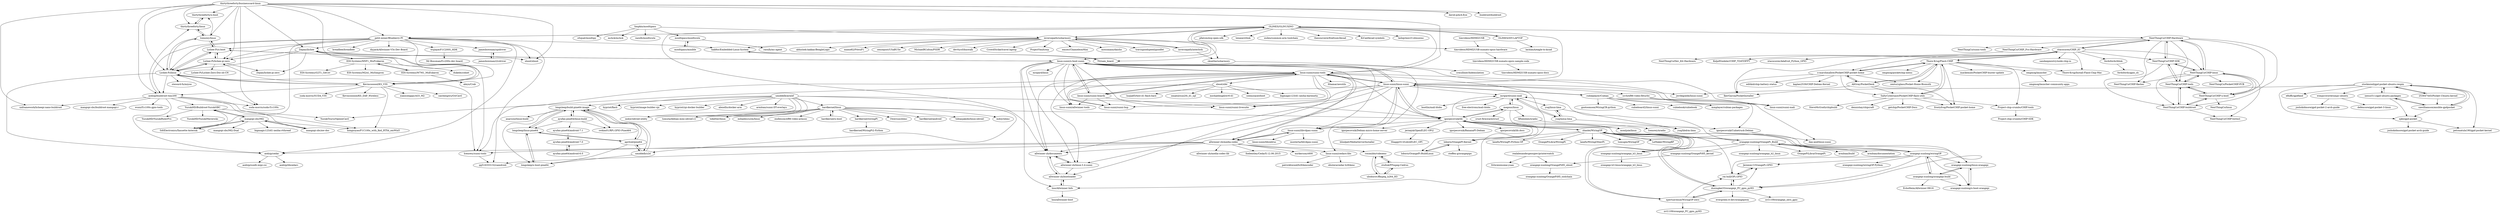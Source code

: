 digraph G {
"thirtythreeforty/businesscard-linux" -> "thirtythreeforty/u-boot"
"thirtythreeforty/businesscard-linux" -> "thirtythreeforty/linux"
"thirtythreeforty/businesscard-linux" -> "Icenowy/linux"
"thirtythreeforty/businesscard-linux" -> "david-pzh/A-Eye" ["e"=1]
"thirtythreeforty/businesscard-linux" -> "petit-miner/Blueberry-PI"
"thirtythreeforty/businesscard-linux" -> "unframework/licheepi-nano-buildroot"
"thirtythreeforty/businesscard-linux" -> "Zepan/ilichee"
"thirtythreeforty/businesscard-linux" -> "Lichee-Pi/lichee-pi-zero"
"thirtythreeforty/businesscard-linux" -> "aodzip/buildroot-tiny200"
"thirtythreeforty/businesscard-linux" -> "Lichee-Pi/linux"
"thirtythreeforty/businesscard-linux" -> "linux-sunxi/sunxi-tools"
"thirtythreeforty/businesscard-linux" -> "buildroot/buildroot" ["e"=1]
"thirtythreeforty/businesscard-linux" -> "suda-morris/suda-f1c100s"
"thirtythreeforty/businesscard-linux" -> "Kevincoooool/KS_V3S"
"thirtythreeforty/businesscard-linux" -> "xboot/xboot" ["e"=1]
"inversepath/usbarmory" -> "inversepath/interlock"
"inversepath/usbarmory" -> "ckuethe/usbarmory"
"inversepath/usbarmory" -> "abhishek-kakkar/BeagleLogic" ["e"=1]
"inversepath/usbarmory" -> "OLIMEX/OLINUXINO"
"inversepath/usbarmory" -> "timvideos/HDMI2USB-numato-opsis-hardware"
"inversepath/usbarmory" -> "mame82/P4wnP1" ["e"=1]
"inversepath/usbarmory" -> "hak8or/Embedded-Linux-System"
"inversepath/usbarmory" -> "sensepost/USaBUSe" ["e"=1]
"inversepath/usbarmory" -> "MichaelRColton/PSDR" ["e"=1]
"inversepath/usbarmory" -> "devttys0/binwalk" ["e"=1]
"inversepath/usbarmory" -> "CrowdStrike/travel-laptop" ["e"=1]
"inversepath/usbarmory" -> "ProjectVault/orp"
"inversepath/usbarmory" -> "emsec/ChameleonMini" ["e"=1]
"inversepath/usbarmory" -> "mossmann/daisho" ["e"=1]
"inversepath/usbarmory" -> "travisgoodspeed/goodfet" ["e"=1]
"orangepi-xunlong/OrangePi_Build" -> "orangepi-xunlong/wiringOP"
"orangepi-xunlong/OrangePi_Build" -> "orangepi-xunlong/orangepi_h3_linux"
"orangepi-xunlong/OrangePi_Build" -> "orangepi-xunlong/orangepi_h2_linux"
"orangepi-xunlong/OrangePi_Build" -> "OrangePiLibra/OrangePi"
"orangepi-xunlong/OrangePi_Build" -> "mripard/sunxi-mali"
"orangepi-xunlong/OrangePi_Build" -> "zhaolei/WiringOP"
"orangepi-xunlong/OrangePi_Build" -> "armbian/build" ["e"=1]
"orangepi-xunlong/OrangePi_Build" -> "orangepi-xunlong/linux-orangepi"
"orangepi-xunlong/OrangePi_Build" -> "orangepi-xunlong/OrangePiH5_kernel"
"orangepi-xunlong/OrangePi_Build" -> "armbian/documentation" ["e"=1]
"wimpysworld/umpc-ubuntu" -> "defencore/gpd-pocket-3-linux"
"wimpysworld/umpc-ubuntu" -> "joshskidmore/gpd-pocket-2-arch-guide"
"ayufan-pine64/linux-build" -> "longsleep/build-pine64-image"
"ayufan-pine64/linux-build" -> "longsleep/linux-pine64"
"ayufan-pine64/linux-build" -> "ayufan-pine64/android-7.1"
"ayufan-pine64/linux-build" -> "swkim01/RPi.GPIO-PineA64"
"igorpecovnik/lib" -> "megous/linux"
"igorpecovnik/lib" -> "loboris/OrangePi-BuildLinux"
"igorpecovnik/lib" -> "loboris/OrangePI-Kernel"
"igorpecovnik/lib" -> "zhaolei/WiringOP"
"igorpecovnik/lib" -> "igorpecovnik/BananaPI-Debian"
"igorpecovnik/lib" -> "igorpecovnik/Debian-micro-home-server"
"igorpecovnik/lib" -> "jernejsk/OpenELEC-OPi2"
"igorpecovnik/lib" -> "igorpecovnik/Cubietruck-Debian"
"igorpecovnik/lib" -> "duxingkei33/orangepi_PC_gpio_pyH3"
"igorpecovnik/lib" -> "igorpecovnik/lib.docs"
"igorpecovnik/lib" -> "linux-sunxi/libvdpau-sunxi"
"igorpecovnik/lib" -> "linux-sunxi/linux-sunxi"
"igorpecovnik/lib" -> "mripard/sunxi-mali"
"igorpecovnik/lib" -> "linux-sunxi/sunxi-tools"
"igorpecovnik/lib" -> "montjoie/linux"
"jernejsk/OpenELEC-OPi2" -> "Shaggy013/LibreELEC_OPI"
"xtacocorex/CHIP_IO" -> "xtacocorex/Adafruit_Python_GPIO"
"xtacocorex/CHIP_IO" -> "IkerGarcia/PocketInstaller"
"xtacocorex/CHIP_IO" -> "fordsfords/blink"
"xtacocorex/CHIP_IO" -> "Thore-Krug/Flash-CHIP"
"xtacocorex/CHIP_IO" -> "o-marshmallow/PocketCHIP-pocket-home"
"xtacocorex/CHIP_IO" -> "NextThingCo/CHIP-SDK"
"xtacocorex/CHIP_IO" -> "NextThingCo/CHIP-linux"
"xtacocorex/CHIP_IO" -> "NextThingCo/CHIP-Hardware"
"xtacocorex/CHIP_IO" -> "Thore-Krug/Install-Flash-Chip-Mac"
"xtacocorex/CHIP_IO" -> "sandeepmistry/node-chip-io"
"xtacocorex/CHIP_IO" -> "KoljaWindeler/CHIP_TZATZIFFY"
"OLIMEX/OLINUXINO" -> "OLIMEX/DIY-LAPTOP"
"OLIMEX/OLINUXINO" -> "inversepath/usbarmory"
"OLIMEX/OLINUXINO" -> "linux-sunxi/linux-sunxi"
"OLIMEX/OLINUXINO" -> "petit-miner/Blueberry-PI"
"OLIMEX/OLINUXINO" -> "pfalcon/esp-open-sdk" ["e"=1]
"OLIMEX/OLINUXINO" -> "linux-sunxi/sunxi-tools"
"OLIMEX/OLINUXINO" -> "NextThingCo/CHIP-Hardware"
"OLIMEX/OLINUXINO" -> "texane/stlink" ["e"=1]
"OLIMEX/OLINUXINO" -> "linux-sunxi/u-boot-sunxi"
"OLIMEX/OLINUXINO" -> "esden/summon-arm-toolchain" ["e"=1]
"OLIMEX/OLINUXINO" -> "allwinner-zh/documents"
"OLIMEX/OLINUXINO" -> "thesourcerer8/altium2kicad" ["e"=1]
"OLIMEX/OLINUXINO" -> "KiCad/kicad-symbols" ["e"=1]
"OLIMEX/OLINUXINO" -> "Ttl/sam_board"
"OLIMEX/OLINUXINO" -> "koliqi/imx23-olinuxino"
"Icenowy/sunxi-tools" -> "qq516333132/camdroid"
"Lichee-Pi/linux" -> "Lichee-Pi/u-boot"
"Lichee-Pi/linux" -> "Lichee-Pi/lichee-pi-zero"
"Lichee-Pi/linux" -> "suda-morris/suda-f1c100s"
"Lichee-Pi/linux" -> "Icenowy/linux"
"Lichee-Pi/linux" -> "Icenowy/sunxi-tools"
"Lichee-Pi/linux" -> "steward-fu/miyoo" ["e"=1]
"Lichee-Pi/linux" -> "aodzip/cedar"
"Lichee-Pi/linux" -> "Kevincoooool/KS_V3S"
"Lichee-Pi/linux" -> "aodzip/buildroot-tiny200"
"Lichee-Pi/u-boot" -> "Lichee-Pi/linux"
"Lichee-Pi/u-boot" -> "Lichee-Pi/lichee-pi-zero"
"Lichee-Pi/u-boot" -> "Icenowy/sunxi-tools"
"Lichee-Pi/u-boot" -> "Icenowy/linux"
"YuzukiHD/Buildroot-YuzukiSBC" -> "YuzukiHD/YuzukiRulerPro"
"YuzukiHD/Buildroot-YuzukiSBC" -> "YuzukiTsuru/OpenixCard"
"YuzukiHD/Buildroot-YuzukiSBC" -> "YuzukiHD/YuzukiMavericks"
"YuzukiHD/Buildroot-YuzukiSBC" -> "mangopi-sbc/MQ"
"allwinner-zh/bootloader" -> "hno/Allwinner-Info"
"allwinner-zh/bootloader" -> "allwinner-zh/documents"
"mangopi-sbc/MQ" -> "SdtElectronics/Xassette-Asterisk"
"mangopi-sbc/MQ" -> "mangopi-sbc/aw-doc"
"mangopi-sbc/MQ" -> "bigmagic123/d1-nezha-rtthread"
"mangopi-sbc/MQ" -> "YuzukiHD/Buildroot-YuzukiSBC"
"mangopi-sbc/MQ" -> "mangopi-sbc/MQ-Dual"
"mangopi-sbc/MQ" -> "hongxuyao/F1C100s_with_Keil_RTX4_emWin5" ["e"=1]
"xboot/xfel" -> "luojia65/test-d1-flash-bare"
"xboot/xfel" -> "smaeul/sun20i_d1_spl"
"xboot/xfel" -> "michaelengel/xv6-d1"
"xboot/xfel" -> "szemzoa/awboot"
"xboot/xfel" -> "bigmagic123/d1-nezha-baremeta"
"xboot/xfel" -> "YuzukiTsuru/OpenixCard"
"megous/linux" -> "mripard/sunxi-mali"
"megous/linux" -> "montjoie/linux"
"megous/linux" -> "crust-firmware/crust" ["e"=1]
"megous/linux" -> "fifteenhex/xradio"
"megous/linux" -> "igorpecovnik/lib"
"OLIMEX/DIY-LAPTOP" -> "OLIMEX/OLINUXINO"
"OLIMEX/DIY-LAPTOP" -> "lachlanA/eagle-to-kicad" ["e"=1]
"Ttl/sam_board" -> "hak8or/Embedded-Linux-System"
"EDI-Systems/M5P1_MuProkaron" -> "EDI-Systems/M7M1_MuEukaron"
"EDI-Systems/M5P1_MuProkaron" -> "dukelec/cdnet" ["e"=1]
"EDI-Systems/M5P1_MuProkaron" -> "EDI-Systems/G2T1_GeCov"
"EDI-Systems/M5P1_MuProkaron" -> "EDI-Systems/M2A1_MuSimpron"
"Kevincoooool/KS_V3S" -> "xianxuhappy/A33_M2"
"Kevincoooool/KS_V3S" -> "caichengwu/GwCard"
"Kevincoooool/KS_V3S" -> "Lichee-Pi/linux"
"Kevincoooool/KS_V3S" -> "Lichee-Pi/u-boot"
"Kevincoooool/KS_V3S" -> "aodzip/buildroot-tiny200"
"Kevincoooool/KS_V3S" -> "suda-morris/SUDA_V3S"
"Kevincoooool/KS_V3S" -> "Lichee-Pi/lichee-pi-zero"
"Kevincoooool/KS_V3S" -> "Kevincoooool/KS_DAP_Wireless" ["e"=1]
"Kevincoooool/KS_V3S" -> "hongxuyao/F1C100s_with_Keil_RTX4_emWin5" ["e"=1]
"inversepath/interlock" -> "inversepath/usbarmory"
"inversepath/interlock" -> "ckuethe/usbarmory"
"limpkin/mooltipass" -> "raoulh/moolticute"
"limpkin/mooltipass" -> "mooltipass/moolticute"
"limpkin/mooltipass" -> "oSquat/mooltipy"
"limpkin/mooltipass" -> "mchck/mchck" ["e"=1]
"limpkin/mooltipass" -> "inversepath/usbarmory"
"stockmind/gpd-pocket-ubuntu-respin" -> "nexus511/gpd-ubuntu-packages"
"stockmind/gpd-pocket-ubuntu-respin" -> "cawilliamson/ansible-gpdpocket"
"stockmind/gpd-pocket-ubuntu-respin" -> "253647445/Pocket-Ubuntu-kernel"
"stockmind/gpd-pocket-ubuntu-respin" -> "wimpysworld/umpc-ubuntu"
"stockmind/gpd-pocket-ubuntu-respin" -> "jwrdegoede/linux-sunxi"
"stockmind/gpd-pocket-ubuntu-respin" -> "njkli/gpd-pocket"
"stockmind/gpd-pocket-ubuntu-respin" -> "efluffy/gpdfand"
"stockmind/gpd-pocket-ubuntu-respin" -> "petrmatula190/gpd-pocket-kernel"
"aodzip/cedar" -> "aodzip/libcedarc"
"aodzip/cedar" -> "aodzip/sun6i-mipi-csi"
"hardkernel/wiringPi" -> "hardkernel/WiringPi2-Python"
"SaltyCybernaut/PocketCHIP-flash-utils" -> "frostyfrog/PocketCHIP-pocket-home"
"SaltyCybernaut/PocketCHIP-flash-utils" -> "Project-chip-crumbs/CHIP-tools"
"SaltyCybernaut/PocketCHIP-flash-utils" -> "getchip/PocketCHIP-Docs"
"SaltyCybernaut/PocketCHIP-flash-utils" -> "Thore-Krug/Flash-CHIP"
"SaltyCybernaut/PocketCHIP-flash-utils" -> "SteveMcGrath/chipbuild"
"SaltyCybernaut/PocketCHIP-flash-utils" -> "dennishay/chipcraft"
"allwinner-zh/media-codec" -> "fsebentley/CedarX-12.06.2015"
"allwinner-zh/media-codec" -> "linux-sunxi/cedarx-libs"
"allwinner-zh/media-codec" -> "aodzip/cedar"
"allwinner-zh/media-codec" -> "linux-sunxi/libvdpau-sunxi"
"allwinner-zh/media-codec" -> "Icenowy/sunxi-tools"
"allwinner-zh/media-codec" -> "mirkerson/c600"
"allwinner-zh/media-codec" -> "rosimildo/videoenc"
"allwinner-zh/media-codec" -> "qq516333132/camdroid"
"allwinner-zh/media-codec" -> "allwinner-zh/documents"
"allwinner-zh/media-codec" -> "allwinner-zh/media-codec-lib"
"rosimildo/videoenc" -> "stulluk/FFmpeg-Cedrus"
"rosimildo/videoenc" -> "uboborov/ffmpeg_h264_H3"
"mangopi-sbc/aw-doc" -> "mangopi-sbc/MQ"
"linux-sunxi/linux-sunxi" -> "linux-sunxi/u-boot-sunxi"
"linux-sunxi/linux-sunxi" -> "linux-sunxi/sunxi-tools"
"linux-sunxi/linux-sunxi" -> "linux-sunxi/sunxi-boards"
"linux-sunxi/linux-sunxi" -> "linux-sunxi/libvdpau-sunxi"
"linux-sunxi/linux-sunxi" -> "linux-sunxi/sunxi-bsp"
"linux-sunxi/linux-sunxi" -> "cubieplayer/Cubian"
"linux-sunxi/linux-sunxi" -> "linux-sunxi/sunxi-mali"
"linux-sunxi/linux-sunxi" -> "allwinner-zh/documents"
"linux-sunxi/linux-sunxi" -> "mripard/sunxi-mali"
"linux-sunxi/linux-sunxi" -> "ssvb/xf86-video-fbturbo"
"linux-sunxi/linux-sunxi" -> "allwinner-zh/linux-3.4-sunxi"
"linux-sunxi/linux-sunxi" -> "jwrdegoede/linux-sunxi"
"linux-sunxi/linux-sunxi" -> "allwinner-zh/media-codec"
"linux-sunxi/linux-sunxi" -> "igorpecovnik/lib"
"linux-sunxi/linux-sunxi" -> "linux-sunxi/sunxi-livesuite"
"linux-sunxi/sunxi-tools" -> "linux-sunxi/u-boot-sunxi"
"linux-sunxi/sunxi-tools" -> "linux-sunxi/linux-sunxi"
"linux-sunxi/sunxi-tools" -> "linux-sunxi/sunxi-boards"
"linux-sunxi/sunxi-tools" -> "allwinner-zh/bootloader"
"linux-sunxi/sunxi-tools" -> "allwinner-zh/media-codec"
"linux-sunxi/sunxi-tools" -> "hno/Allwinner-Info"
"linux-sunxi/sunxi-tools" -> "xboot/xfel"
"linux-sunxi/sunxi-tools" -> "allwinner-zh/documents"
"linux-sunxi/sunxi-tools" -> "Ithamar/awutils"
"linux-sunxi/sunxi-tools" -> "linux-sunxi/sunxi-livesuite"
"linux-sunxi/sunxi-tools" -> "linux-sunxi/allwinner-tools"
"linux-sunxi/sunxi-tools" -> "linux-sunxi/sunxi-bsp"
"linux-sunxi/sunxi-tools" -> "Icenowy/sunxi-tools"
"linux-sunxi/sunxi-tools" -> "linux-sunxi/sunxi-mali"
"linux-sunxi/sunxi-tools" -> "allwinner-zh/linux-3.4-sunxi"
"orangepi-xunlong/linux-orangepi" -> "orangepi-xunlong/u-boot-orangepi"
"orangepi-xunlong/linux-orangepi" -> "orangepi-xunlong/orangepi-build"
"orangepi-xunlong/orangepi-build" -> "orangepi-xunlong/linux-orangepi"
"orangepi-xunlong/orangepi-build" -> "orangepi-xunlong/u-boot-orangepi"
"orangepi-xunlong/orangepi-build" -> "EchoHeim/Allwinner-H616"
"orangepi-xunlong/orangepi-build" -> "orangepi-xunlong/wiringOP"
"orangepi-xunlong/u-boot-orangepi" -> "orangepi-xunlong/linux-orangepi"
"stulluk/FFmpeg-Cedrus" -> "uboborov/ffmpeg_h264_H3"
"stulluk/FFmpeg-Cedrus" -> "rosimildo/videoenc"
"uboborov/ffmpeg_h264_H3" -> "stulluk/FFmpeg-Cedrus"
"uboborov/ffmpeg_h264_H3" -> "rosimildo/videoenc"
"AllGray/PocketDesk" -> "o-marshmallow/PocketCHIP-pocket-home"
"AllGray/PocketDesk" -> "SaltyCybernaut/PocketCHIP-flash-utils"
"AllGray/PocketDesk" -> "Thore-Krug/Flash-CHIP"
"AllGray/PocketDesk" -> "IkerGarcia/PocketInstaller"
"AllGray/PocketDesk" -> "frostyfrog/PocketCHIP-pocket-home"
"petit-miner/Blueberry-PI" -> "Kevincoooool/KS_V3S"
"petit-miner/Blueberry-PI" -> "wujique/F1C200S_HDK"
"petit-miner/Blueberry-PI" -> "Lichee-Pi/linux"
"petit-miner/Blueberry-PI" -> "Lichee-Pi/lichee-pi-zero"
"petit-miner/Blueberry-PI" -> "breadbee/breadbee"
"petit-miner/Blueberry-PI" -> "aodzip/buildroot-tiny200"
"petit-miner/Blueberry-PI" -> "aodzip/cedar"
"petit-miner/Blueberry-PI" -> "Zepan/ilichee"
"petit-miner/Blueberry-PI" -> "jamesbowman/spidriver"
"petit-miner/Blueberry-PI" -> "Lichee-Pi/u-boot"
"petit-miner/Blueberry-PI" -> "SdtElectronics/Xassette-Asterisk"
"petit-miner/Blueberry-PI" -> "qq516333132/camdroid"
"petit-miner/Blueberry-PI" -> "hak8or/Embedded-Linux-System"
"petit-miner/Blueberry-PI" -> "diyjack/Allwinner-V3s-Dev-Board"
"petit-miner/Blueberry-PI" -> "xboot/xboot" ["e"=1]
"wujique/F1C200S_HDK" -> "Mr-Bossman/f1c200s-dev-board"
"allwinner-zh/linux-3.4-sunxi" -> "allwinner-zh/documents"
"allwinner-zh/linux-3.4-sunxi" -> "allwinner-zh/bootloader"
"hardkernel/u-boot" -> "hardkernel/linux"
"orangepi-xunlong/wiringOP" -> "orangepi-xunlong/wiringOP-Python"
"orangepi-xunlong/wiringOP" -> "rm-hull/OPi.GPIO"
"orangepi-xunlong/wiringOP" -> "zhaolei/WiringOP"
"orangepi-xunlong/wiringOP" -> "orangepi-xunlong/OrangePi_Build"
"orangepi-xunlong/wiringOP" -> "Jeremie-C/OrangePi.GPIO"
"orangepi-xunlong/wiringOP" -> "orangepi-xunlong/u-boot-orangepi"
"orangepi-xunlong/wiringOP" -> "orangepi-xunlong/linux-orangepi"
"orangepi-xunlong/wiringOP" -> "orangepi-xunlong/orangepi-build"
"orangepi-xunlong/wiringOP" -> "duxingkei33/orangepi_PC_gpio_pyH3"
"timvideos/HDMI2USB-numato-opsis-sample-code" -> "timvideos/HDMI2USB-numato-opsis-docs"
"rm-hull/OPi.GPIO" -> "Jeremie-C/OrangePi.GPIO"
"rm-hull/OPi.GPIO" -> "duxingkei33/orangepi_PC_gpio_pyH3"
"xpertsavenue/WiringOP-Zero" -> "zhaolei/WiringOP"
"xpertsavenue/WiringOP-Zero" -> "duxingkei33/orangepi_PC_gpio_pyH3"
"xpertsavenue/WiringOP-Zero" -> "rm-hull/OPi.GPIO"
"xpertsavenue/WiringOP-Zero" -> "nvl1109/orangepi_PC_gpio_pyH3"
"Lichee-Pi/lichee-pi-zero" -> "Lichee-Pi/linux"
"Lichee-Pi/lichee-pi-zero" -> "Lichee-Pi/u-boot"
"Lichee-Pi/lichee-pi-zero" -> "Zepan/lichee-pi-zero"
"Lichee-Pi/lichee-pi-zero" -> "Lichee-Pi/Lichee-Zero-Doc-zh-CN"
"Zepan/ilichee" -> "Zepan/lichee-pi-zero"
"Zepan/ilichee" -> "Lichee-Pi/lichee-pi-zero"
"Zepan/ilichee" -> "Lichee-Pi/linux"
"Zepan/ilichee" -> "xboot/xboot" ["e"=1]
"Zepan/ilichee" -> "linux-sunxi/u-boot-sunxi"
"Zepan/ilichee" -> "EDI-Systems/M5P1_MuProkaron"
"NextThingCo/CHIP-Hardware" -> "NextThingCo/CHIP-linux"
"NextThingCo/CHIP-Hardware" -> "NextThingCo/CHIP-SDK"
"NextThingCo/CHIP-Hardware" -> "NextThingCo/CHIP-tools"
"NextThingCo/CHIP-Hardware" -> "NextThingCo/CHIP-buildroot"
"NextThingCo/CHIP-Hardware" -> "NextThingCo/CHIP-u-boot"
"NextThingCo/CHIP-Hardware" -> "xtacocorex/CHIP_IO"
"NextThingCo/CHIP-Hardware" -> "NextThingCo/CHIP_Pro-Hardware"
"NextThingCo/CHIP-Hardware" -> "NextThingCo/sunxi-tools"
"NextThingCo/CHIP-Hardware" -> "NextThingCo/CHIP-flasher"
"EDI-Systems/M7M1_MuEukaron" -> "EDI-Systems/M5P1_MuProkaron"
"EDI-Systems/M7M1_MuEukaron" -> "aleyn/Crab"
"timvideos/HDMI2USB-numato-opsis-hardware" -> "timvideos/HDMI2USB-numato-opsis-sample-code"
"Icenowy/linux" -> "thirtythreeforty/linux"
"Icenowy/linux" -> "thirtythreeforty/u-boot"
"Icenowy/linux" -> "Lichee-Pi/linux"
"Icenowy/linux" -> "Lichee-Pi/u-boot"
"thirtythreeforty/linux" -> "thirtythreeforty/u-boot"
"thirtythreeforty/linux" -> "Icenowy/linux"
"longsleep/linux-pine64" -> "longsleep/build-pine64-image"
"longsleep/linux-pine64" -> "longsleep/u-boot-pine64"
"longsleep/linux-pine64" -> "apritzel/pine64"
"Project-chip-crumbs/CHIP-tools" -> "Project-chip-crumbs/CHIP-SDK"
"Thore-Krug/Flash-CHIP" -> "SaltyCybernaut/PocketCHIP-flash-utils"
"Thore-Krug/Flash-CHIP" -> "Project-chip-crumbs/CHIP-tools"
"Thore-Krug/Flash-CHIP" -> "Thore-Krug/Install-Flash-Chip-Mac"
"Thore-Krug/Flash-CHIP" -> "AllGray/PocketDesk"
"Thore-Krug/Flash-CHIP" -> "centuryglass/Pocket-Home-Bismuth"
"Thore-Krug/Flash-CHIP" -> "o-marshmallow/PocketCHIP-pocket-home"
"Thore-Krug/Flash-CHIP" -> "xtacocorex/CHIP_IO"
"Thore-Krug/Flash-CHIP" -> "frostyfrog/PocketCHIP-pocket-home"
"Thore-Krug/Flash-CHIP" -> "mackemint/PocketCHIP-buster-update"
"Thore-Krug/Flash-CHIP" -> "omgmog/launcher"
"Thore-Krug/Flash-CHIP" -> "omgmog/pocketchip-menu"
"linux-sunxi/u-boot-sunxi" -> "linux-sunxi/sunxi-tools"
"linux-sunxi/u-boot-sunxi" -> "linux-sunxi/linux-sunxi"
"linux-sunxi/u-boot-sunxi" -> "linux-sunxi/sunxi-boards"
"linux-sunxi/u-boot-sunxi" -> "linux-sunxi/allwinner-tools"
"linux-sunxi/u-boot-sunxi" -> "linux-sunxi/sunxi-livesuite"
"linux-sunxi/u-boot-sunxi" -> "allwinner-zh/documents"
"linux-sunxi/u-boot-sunxi" -> "linux-sunxi/libvdpau-sunxi"
"linux-sunxi/u-boot-sunxi" -> "linux-sunxi/cedarx-libs"
"linux-sunxi/u-boot-sunxi" -> "mripard/linux"
"linux-sunxi/u-boot-sunxi" -> "hno/Allwinner-Info"
"linux-sunxi/u-boot-sunxi" -> "linux-sunxi/sunxi-bsp"
"linux-sunxi/u-boot-sunxi" -> "Zepan/ilichee"
"linux-sunxi/u-boot-sunxi" -> "linux-sunxi/sunxi-mali"
"linux-sunxi/u-boot-sunxi" -> "allwinner-zh/linux-3.4-sunxi"
"linux-sunxi/u-boot-sunxi" -> "allwinner-zh/media-codec"
"orangepi-xunlong/orangepi_h3_linux" -> "orangepi-h3-linus/orangepi_h3_linus"
"umiddelb/armhf" -> "mdrjr/odroid-utility"
"umiddelb/armhf" -> "tomuta/debian-mini-odroid-c1"
"umiddelb/armhf" -> "umiddelb/z2d"
"umiddelb/armhf" -> "hypriot/flash" ["e"=1]
"umiddelb/armhf" -> "hardkernel/linux"
"umiddelb/armhf" -> "hypriot/image-builder-rpi" ["e"=1]
"umiddelb/armhf" -> "hypriot/rpi-docker-builder"
"umiddelb/armhf" -> "igorpecovnik/lib"
"umiddelb/armhf" -> "alexellis/docker-arm" ["e"=1]
"umiddelb/armhf" -> "longsleep/build-pine64-image"
"umiddelb/armhf" -> "armbian/sunxi-DT-overlays"
"umiddelb/armhf" -> "tobetter/linux"
"NextThingCo/CHIP_Pro-Hardware" -> "NextThingCo/Dev_Kit-Hardware"
"SdtElectronics/Xassette-Asterisk" -> "mangopi-sbc/MQ"
"SdtElectronics/Xassette-Asterisk" -> "YuzukiHD/Buildroot-YuzukiSBC"
"loboris/OrangePi-BuildLinux" -> "loboris/OrangePI-Kernel"
"duxingkei33/orangepi_PC_gpio_pyH3" -> "zhaolei/WiringOP"
"duxingkei33/orangepi_PC_gpio_pyH3" -> "rm-hull/OPi.GPIO"
"duxingkei33/orangepi_PC_gpio_pyH3" -> "xpertsavenue/WiringOP-Zero"
"duxingkei33/orangepi_PC_gpio_pyH3" -> "evergreen-it-dev/orangepwm"
"duxingkei33/orangepi_PC_gpio_pyH3" -> "Jeremie-C/OrangePi.GPIO"
"duxingkei33/orangepi_PC_gpio_pyH3" -> "nvl1109/orangepi_zero_gpio"
"zhaolei/WiringOP" -> "duxingkei33/orangepi_PC_gpio_pyH3"
"zhaolei/WiringOP" -> "xpertsavenue/WiringOP-Zero"
"zhaolei/WiringOP" -> "orangepi-xunlong/wiringOP"
"zhaolei/WiringOP" -> "lanefu/WiringPi-Python-OP"
"zhaolei/WiringOP" -> "igorpecovnik/lib"
"zhaolei/WiringOP" -> "OrangePiLibra/WiringPi"
"zhaolei/WiringOP" -> "lanefu/WiringOtherPi"
"zhaolei/WiringOP" -> "tumugin/WiringOP"
"zhaolei/WiringOP" -> "LeMaker/WiringBP"
"zhaolei/WiringOP" -> "orangepi-xunlong/OrangePi_Build"
"zhaolei/WiringOP" -> "loboris/OrangePI-Kernel"
"zhaolei/WiringOP" -> "orangepi-xunlong/orangepi_h3_linux"
"zhaolei/WiringOP" -> "rm-hull/OPi.GPIO"
"linux-sunxi/cedarx-libs" -> "patrickhwood/h264encoder"
"linux-sunxi/cedarx-libs" -> "ebutera/cedar-h264enc"
"hardkernel/linux" -> "hardkernel/u-boot"
"hardkernel/linux" -> "tobetter/linux"
"hardkernel/linux" -> "Owersun/xbmc"
"hardkernel/linux" -> "hardkernel/android"
"hardkernel/linux" -> "mdrjr/odroid-utility"
"hardkernel/linux" -> "tomuta/debian-mini-odroid-c1"
"hardkernel/linux" -> "tobiasjakobi/linux-odroid"
"hardkernel/linux" -> "hardkernel/wiringPi"
"hardkernel/linux" -> "mdrjr/xbmc"
"hardkernel/linux" -> "mihailescu2m/linux"
"hardkernel/linux" -> "endlessm/xf86-video-armsoc"
"hardkernel/linux" -> "igorpecovnik/lib"
"igorpecovnik/Cubietruck-Debian" -> "dan-and/linux-sunxi"
"linux-sunxi/libvdpau-sunxi" -> "linux-sunxi/libcedrus"
"linux-sunxi/libvdpau-sunxi" -> "allwinner-zh/media-codec"
"linux-sunxi/libvdpau-sunxi" -> "mosterta/libvdpau-sunxi"
"nexus511/gpd-ubuntu-packages" -> "stockmind/gpd-pocket-ubuntu-respin"
"nexus511/gpd-ubuntu-packages" -> "cawilliamson/ansible-gpdpocket"
"nexus511/gpd-ubuntu-packages" -> "njkli/gpd-pocket"
"mooltipass/moolticute" -> "mooltipass/minible"
"mooltipass/moolticute" -> "raoulh/mc-agent"
"yuq/linux-lima" -> "yuq/mesa-lima"
"yuq/linux-lima" -> "yuq/libdrm-lima"
"yuq/mesa-lima" -> "yuq/linux-lima"
"yuq/mesa-lima" -> "mripard/sunxi-mali"
"yuq/mesa-lima" -> "yuq/libdrm-lima"
"cubieplayer/Cubian" -> "igorpecovnik/Cubietruck-Debian"
"cubieplayer/Cubian" -> "linux-sunxi/linux-sunxi"
"cubieplayer/Cubian" -> "mmplayer/cubian-packages"
"cubieplayer/Cubian" -> "gootoomoon/WiringCB-python"
"cubieplayer/Cubian" -> "cubieboard2/linux-sunxi"
"cubieplayer/Cubian" -> "cubiebook/cubiebook"
"loboris/OrangePI-Kernel" -> "loboris/OrangePi-BuildLinux"
"loboris/OrangePI-Kernel" -> "steffen-g/orangepipc"
"umiddelb/z2d" -> "apritzel/pine64"
"umiddelb/z2d" -> "longsleep/build-pine64-image"
"umiddelb/z2d" -> "longsleep/u-boot-pine64"
"mripard/sunxi-mali" -> "free-electrons/mali-blobs"
"mripard/sunxi-mali" -> "bootlin/mali-blobs"
"mripard/sunxi-mali" -> "megous/linux"
"mripard/sunxi-mali" -> "yuq/mesa-lima"
"mripard/sunxi-mali" -> "yuq/linux-lima"
"fordsfords/blink" -> "fordsfords/gpio_sh"
"hno/Allwinner-Info" -> "allwinner-zh/bootloader"
"hno/Allwinner-Info" -> "hno/allwinner-boot"
"igorpecovnik/Debian-micro-home-server" -> "blindpet/MediaServerInstaller"
"o-marshmallow/PocketCHIP-pocket-home" -> "IkerGarcia/PocketInstaller"
"o-marshmallow/PocketCHIP-pocket-home" -> "AllGray/PocketDesk"
"o-marshmallow/PocketCHIP-pocket-home" -> "SaltyCybernaut/PocketCHIP-flash-utils"
"o-marshmallow/PocketCHIP-pocket-home" -> "centuryglass/Pocket-Home-Bismuth"
"o-marshmallow/PocketCHIP-pocket-home" -> "editkid/chip-battery-status"
"o-marshmallow/PocketCHIP-pocket-home" -> "kaplan2539/CHIP-Debian-Kernel"
"o-marshmallow/PocketCHIP-pocket-home" -> "Thore-Krug/Flash-CHIP"
"ssvb/xf86-video-fbturbo" -> "linux-sunxi/sunxi-mali"
"ssvb/xf86-video-fbturbo" -> "dan-and/linux-sunxi"
"NextThingCo/CHIP-linux" -> "NextThingCo/CHIP-u-boot"
"NextThingCo/CHIP-linux" -> "NextThingCo/CHIP-buildroot"
"NextThingCo/CHIP-linux" -> "NextThingCo/CHIP-tools"
"NextThingCo/CHIP-linux" -> "NextThingCo/CHIP-SDK"
"NextThingCo/CHIP-linux" -> "NextThingCo/CHIP-Hardware"
"NextThingCo/CHIP-linux" -> "NextThingCo/PocketCHIP-PCB"
"NextThingCo/CHIP-linux" -> "NextThingCo/CHIP-hwtest"
"NextThingCo/CHIP-linux" -> "NextThingCo/CHIP-flasher"
"jamesbowman/i2cdriver" -> "jamesbowman/spidriver"
"jamesbowman/spidriver" -> "jamesbowman/i2cdriver"
"longsleep/build-pine64-image" -> "longsleep/linux-pine64"
"longsleep/build-pine64-image" -> "longsleep/u-boot-pine64"
"longsleep/build-pine64-image" -> "apritzel/pine64"
"longsleep/build-pine64-image" -> "ayufan-pine64/linux-build"
"longsleep/build-pine64-image" -> "umiddelb/z2d"
"longsleep/build-pine64-image" -> "swkim01/RPi.GPIO-PineA64"
"longsleep/build-pine64-image" -> "anarsoul/linux-build"
"hak8or/Embedded-Linux-System" -> "Ttl/sam_board"
"omgmog/launcher" -> "omgmog/launcher-community-apps"
"ayufan-pine64/android-6.0" -> "ayufan-pine64/android-7.0"
"timvideos/HDMI2USB" -> "timvideos/HDMI2USB-numato-opsis-hardware"
"njkli/gpd-pocket" -> "joshskidmore/gpd-pocket-arch-guide"
"njkli/gpd-pocket" -> "petrmatula190/gpd-pocket-kernel"
"Jeremie-C/OrangePi.GPIO" -> "rm-hull/OPi.GPIO"
"ckuethe/usbarmory" -> "crmulliner/hidemulation"
"ayufan-pine64/android-7.1" -> "ayufan-pine64/android-7.0"
"apritzel/pine64" -> "longsleep/linux-pine64"
"apritzel/pine64" -> "longsleep/build-pine64-image"
"apritzel/pine64" -> "longsleep/u-boot-pine64"
"apritzel/pine64" -> "umiddelb/z2d"
"aodzip/buildroot-tiny200" -> "hongxuyao/F1C100s_with_Keil_RTX4_emWin5" ["e"=1]
"aodzip/buildroot-tiny200" -> "mangopi-sbc/buildroot-mangopi-r"
"aodzip/buildroot-tiny200" -> "unframework/licheepi-nano-buildroot"
"aodzip/buildroot-tiny200" -> "wuxx/f1c100s-gpio-tools"
"aodzip/buildroot-tiny200" -> "YuzukiHD/Buildroot-YuzukiSBC"
"aodzip/buildroot-tiny200" -> "thirtythreeforty/linux"
"aodzip/buildroot-tiny200" -> "aodzip/cedar"
"aodzip/buildroot-tiny200" -> "mangopi-sbc/aw-doc"
"aodzip/buildroot-tiny200" -> "suda-morris/suda-f1c100s"
"thirtythreeforty/u-boot" -> "thirtythreeforty/linux"
"cawilliamson/ansible-gpdpocket" -> "nexus511/gpd-ubuntu-packages"
"cawilliamson/ansible-gpdpocket" -> "stockmind/gpd-pocket-ubuntu-respin"
"cawilliamson/ansible-gpdpocket" -> "njkli/gpd-pocket"
"longsleep/u-boot-pine64" -> "longsleep/linux-pine64"
"253647445/Pocket-Ubuntu-kernel" -> "stockmind/gpd-pocket-ubuntu-respin"
"253647445/Pocket-Ubuntu-kernel" -> "cawilliamson/ansible-gpdpocket"
"NextThingCo/CHIP-tools" -> "NextThingCo/CHIP-buildroot"
"NextThingCo/CHIP-tools" -> "NextThingCo/CHIP-u-boot"
"NextThingCo/CHIP-tools" -> "NextThingCo/CHIP-SDK"
"NextThingCo/CHIP-tools" -> "NextThingCo/CHIP-linux"
"mooltipass/minible" -> "mooltipass/moolticute"
"ayufan-pine64/android-7.0" -> "ayufan-pine64/android-6.0"
"linux-sunxi/sunxi-boards" -> "linux-sunxi/u-boot-sunxi"
"linux-sunxi/sunxi-boards" -> "linux-sunxi/sunxi-tools"
"linux-sunxi/sunxi-boards" -> "linux-sunxi/sunxi-bsp"
"linux-sunxi/sunxi-boards" -> "linux-sunxi/sunxi-livesuite"
"linux-sunxi/sunxi-boards" -> "linux-sunxi/allwinner-tools"
"NextThingCo/CHIP-SDK" -> "NextThingCo/CHIP-tools"
"NextThingCo/CHIP-SDK" -> "NextThingCo/CHIP-buildroot"
"NextThingCo/CHIP-SDK" -> "NextThingCo/CHIP-linux"
"NextThingCo/CHIP-SDK" -> "NextThingCo/CHIP-Hardware"
"fifteenhex/xradio" -> "Icenowy/xradio"
"allwinner-zh/documents" -> "allwinner-zh/bootloader"
"allwinner-zh/documents" -> "allwinner-zh/linux-3.4-sunxi"
"NextThingCo/CHIP-u-boot" -> "NextThingCo/CHIP-buildroot"
"NextThingCo/CHIP-u-boot" -> "NextThingCo/CHIP-linux"
"NextThingCo/CHIP-u-boot" -> "NextThingCo/linux"
"NextThingCo/CHIP-u-boot" -> "NextThingCo/CHIP-tools"
"orangepi-xunlong/OrangePiH5_kernel" -> "orangepi-xunlong/OrangePiH5_uboot"
"orangepi-xunlong/OrangePiH5_uboot" -> "orangepi-xunlong/OrangePiH5_toolchain"
"NextThingCo/CHIP-buildroot" -> "NextThingCo/CHIP-u-boot"
"NextThingCo/CHIP-buildroot" -> "NextThingCo/CHIP-tools"
"NextThingCo/CHIP-buildroot" -> "NextThingCo/CHIP-hwtest"
"realalexandergeorgiev/printerwatch" -> "fritx/awesome-yuan"
"realalexandergeorgiev/printerwatch" -> "orangepi-xunlong/OrangePiH5_uboot"
"thirtythreeforty/businesscard-linux" ["l"="-34.902,42.831"]
"thirtythreeforty/u-boot" ["l"="-34.935,42.835"]
"thirtythreeforty/linux" ["l"="-34.931,42.823"]
"Icenowy/linux" ["l"="-34.909,42.815"]
"david-pzh/A-Eye" ["l"="-32.815,42.451"]
"petit-miner/Blueberry-PI" ["l"="-34.847,42.801"]
"unframework/licheepi-nano-buildroot" ["l"="-34.949,42.818"]
"Zepan/ilichee" ["l"="-34.858,42.848"]
"Lichee-Pi/lichee-pi-zero" ["l"="-34.875,42.828"]
"aodzip/buildroot-tiny200" ["l"="-34.927,42.8"]
"Lichee-Pi/linux" ["l"="-34.887,42.812"]
"linux-sunxi/sunxi-tools" ["l"="-34.792,42.854"]
"buildroot/buildroot" ["l"="-31.355,41.55"]
"suda-morris/suda-f1c100s" ["l"="-34.923,42.812"]
"Kevincoooool/KS_V3S" ["l"="-34.898,42.794"]
"xboot/xboot" ["l"="-31.559,41.467"]
"inversepath/usbarmory" ["l"="-34.594,42.819"]
"inversepath/interlock" ["l"="-34.565,42.806"]
"ckuethe/usbarmory" ["l"="-34.566,42.787"]
"abhishek-kakkar/BeagleLogic" ["l"="-35.056,42.347"]
"OLIMEX/OLINUXINO" ["l"="-34.68,42.857"]
"timvideos/HDMI2USB-numato-opsis-hardware" ["l"="-34.518,42.813"]
"mame82/P4wnP1" ["l"="-7.491,-43.148"]
"hak8or/Embedded-Linux-System" ["l"="-34.696,42.816"]
"sensepost/USaBUSe" ["l"="-8.551,-43.215"]
"MichaelRColton/PSDR" ["l"="-10.824,-37.131"]
"devttys0/binwalk" ["l"="-19.602,-32.13"]
"CrowdStrike/travel-laptop" ["l"="-12.562,4.165"]
"ProjectVault/orp" ["l"="-34.549,42.838"]
"emsec/ChameleonMini" ["l"="-11.469,-38.218"]
"mossmann/daisho" ["l"="-9.535,46.01"]
"travisgoodspeed/goodfet" ["l"="-18.03,-30.903"]
"orangepi-xunlong/OrangePi_Build" ["l"="-34.676,42.703"]
"orangepi-xunlong/wiringOP" ["l"="-34.699,42.687"]
"orangepi-xunlong/orangepi_h3_linux" ["l"="-34.716,42.679"]
"orangepi-xunlong/orangepi_h2_linux" ["l"="-34.648,42.688"]
"OrangePiLibra/OrangePi" ["l"="-34.637,42.701"]
"mripard/sunxi-mali" ["l"="-34.685,42.772"]
"zhaolei/WiringOP" ["l"="-34.715,42.727"]
"armbian/build" ["l"="-31.423,-17.35"]
"orangepi-xunlong/linux-orangepi" ["l"="-34.673,42.673"]
"orangepi-xunlong/OrangePiH5_kernel" ["l"="-34.644,42.677"]
"armbian/documentation" ["l"="-31.501,-17.376"]
"wimpysworld/umpc-ubuntu" ["l"="-34.419,42.876"]
"defencore/gpd-pocket-3-linux" ["l"="-34.4,42.864"]
"joshskidmore/gpd-pocket-2-arch-guide" ["l"="-34.388,42.879"]
"ayufan-pine64/linux-build" ["l"="-34.846,43.047"]
"longsleep/build-pine64-image" ["l"="-34.823,43.023"]
"longsleep/linux-pine64" ["l"="-34.819,43.04"]
"ayufan-pine64/android-7.1" ["l"="-34.87,43.073"]
"swkim01/RPi.GPIO-PineA64" ["l"="-34.855,43.031"]
"igorpecovnik/lib" ["l"="-34.728,42.809"]
"megous/linux" ["l"="-34.693,42.788"]
"loboris/OrangePi-BuildLinux" ["l"="-34.728,42.778"]
"loboris/OrangePI-Kernel" ["l"="-34.727,42.762"]
"igorpecovnik/BananaPI-Debian" ["l"="-34.748,42.797"]
"igorpecovnik/Debian-micro-home-server" ["l"="-34.672,42.802"]
"jernejsk/OpenELEC-OPi2" ["l"="-34.76,42.781"]
"igorpecovnik/Cubietruck-Debian" ["l"="-34.705,42.846"]
"duxingkei33/orangepi_PC_gpio_pyH3" ["l"="-34.736,42.719"]
"igorpecovnik/lib.docs" ["l"="-34.732,42.793"]
"linux-sunxi/libvdpau-sunxi" ["l"="-34.772,42.824"]
"linux-sunxi/linux-sunxi" ["l"="-34.733,42.848"]
"montjoie/linux" ["l"="-34.712,42.794"]
"Shaggy013/LibreELEC_OPI" ["l"="-34.775,42.768"]
"xtacocorex/CHIP_IO" ["l"="-34.501,43.036"]
"xtacocorex/Adafruit_Python_GPIO" ["l"="-34.525,43.048"]
"IkerGarcia/PocketInstaller" ["l"="-34.479,43.059"]
"fordsfords/blink" ["l"="-34.455,43.027"]
"Thore-Krug/Flash-CHIP" ["l"="-34.483,43.077"]
"o-marshmallow/PocketCHIP-pocket-home" ["l"="-34.465,43.069"]
"NextThingCo/CHIP-SDK" ["l"="-34.53,43.012"]
"NextThingCo/CHIP-linux" ["l"="-34.511,43.005"]
"NextThingCo/CHIP-Hardware" ["l"="-34.543,42.986"]
"Thore-Krug/Install-Flash-Chip-Mac" ["l"="-34.505,43.061"]
"sandeepmistry/node-chip-io" ["l"="-34.47,43.039"]
"KoljaWindeler/CHIP_TZATZIFFY" ["l"="-34.483,43.025"]
"OLIMEX/DIY-LAPTOP" ["l"="-34.64,42.873"]
"pfalcon/esp-open-sdk" ["l"="-35.474,39.946"]
"texane/stlink" ["l"="-31.543,41.704"]
"linux-sunxi/u-boot-sunxi" ["l"="-34.776,42.857"]
"esden/summon-arm-toolchain" ["l"="-35.242,42.505"]
"allwinner-zh/documents" ["l"="-34.76,42.847"]
"thesourcerer8/altium2kicad" ["l"="-33.957,41.805"]
"KiCad/kicad-symbols" ["l"="-33.988,41.823"]
"Ttl/sam_board" ["l"="-34.671,42.829"]
"koliqi/imx23-olinuxino" ["l"="-34.647,42.851"]
"Icenowy/sunxi-tools" ["l"="-34.84,42.828"]
"qq516333132/camdroid" ["l"="-34.828,42.817"]
"Lichee-Pi/u-boot" ["l"="-34.873,42.812"]
"steward-fu/miyoo" ["l"="-44.213,15.077"]
"aodzip/cedar" ["l"="-34.871,42.796"]
"YuzukiHD/Buildroot-YuzukiSBC" ["l"="-34.986,42.799"]
"YuzukiHD/YuzukiRulerPro" ["l"="-35.014,42.807"]
"YuzukiTsuru/OpenixCard" ["l"="-34.98,42.837"]
"YuzukiHD/YuzukiMavericks" ["l"="-35.014,42.794"]
"mangopi-sbc/MQ" ["l"="-34.992,42.778"]
"allwinner-zh/bootloader" ["l"="-34.787,42.84"]
"hno/Allwinner-Info" ["l"="-34.812,42.856"]
"SdtElectronics/Xassette-Asterisk" ["l"="-34.954,42.781"]
"mangopi-sbc/aw-doc" ["l"="-34.972,42.772"]
"bigmagic123/d1-nezha-rtthread" ["l"="-35.012,42.76"]
"mangopi-sbc/MQ-Dual" ["l"="-35.022,42.773"]
"hongxuyao/F1C100s_with_Keil_RTX4_emWin5" ["l"="-31.593,41.393"]
"xboot/xfel" ["l"="-34.935,42.869"]
"luojia65/test-d1-flash-bare" ["l"="-34.961,42.864"]
"smaeul/sun20i_d1_spl" ["l"="-34.945,42.885"]
"michaelengel/xv6-d1" ["l"="-34.981,42.873"]
"szemzoa/awboot" ["l"="-34.958,42.877"]
"bigmagic123/d1-nezha-baremeta" ["l"="-34.969,42.888"]
"crust-firmware/crust" ["l"="-37.785,4.204"]
"fifteenhex/xradio" ["l"="-34.652,42.78"]
"lachlanA/eagle-to-kicad" ["l"="-33.966,41.777"]
"EDI-Systems/M5P1_MuProkaron" ["l"="-34.917,42.904"]
"EDI-Systems/M7M1_MuEukaron" ["l"="-34.939,42.925"]
"dukelec/cdnet" ["l"="-31.516,41.465"]
"EDI-Systems/G2T1_GeCov" ["l"="-34.945,42.91"]
"EDI-Systems/M2A1_MuSimpron" ["l"="-34.917,42.923"]
"xianxuhappy/A33_M2" ["l"="-34.929,42.766"]
"caichengwu/GwCard" ["l"="-34.909,42.761"]
"suda-morris/SUDA_V3S" ["l"="-34.917,42.777"]
"Kevincoooool/KS_DAP_Wireless" ["l"="-31.54,41.518"]
"limpkin/mooltipass" ["l"="-34.509,42.768"]
"raoulh/moolticute" ["l"="-34.499,42.747"]
"mooltipass/moolticute" ["l"="-34.463,42.744"]
"oSquat/mooltipy" ["l"="-34.481,42.765"]
"mchck/mchck" ["l"="-37.482,42.164"]
"stockmind/gpd-pocket-ubuntu-respin" ["l"="-34.479,42.884"]
"nexus511/gpd-ubuntu-packages" ["l"="-34.467,42.901"]
"cawilliamson/ansible-gpdpocket" ["l"="-34.459,42.889"]
"253647445/Pocket-Ubuntu-kernel" ["l"="-34.462,42.871"]
"jwrdegoede/linux-sunxi" ["l"="-34.597,42.871"]
"njkli/gpd-pocket" ["l"="-34.446,42.9"]
"efluffy/gpdfand" ["l"="-34.497,42.897"]
"petrmatula190/gpd-pocket-kernel" ["l"="-34.446,42.885"]
"aodzip/libcedarc" ["l"="-34.874,42.778"]
"aodzip/sun6i-mipi-csi" ["l"="-34.886,42.771"]
"hardkernel/wiringPi" ["l"="-34.691,42.977"]
"hardkernel/WiringPi2-Python" ["l"="-34.679,42.994"]
"SaltyCybernaut/PocketCHIP-flash-utils" ["l"="-34.482,43.1"]
"frostyfrog/PocketCHIP-pocket-home" ["l"="-34.493,43.09"]
"Project-chip-crumbs/CHIP-tools" ["l"="-34.505,43.099"]
"getchip/PocketCHIP-Docs" ["l"="-34.493,43.122"]
"SteveMcGrath/chipbuild" ["l"="-34.467,43.118"]
"dennishay/chipcraft" ["l"="-34.482,43.115"]
"allwinner-zh/media-codec" ["l"="-34.808,42.837"]
"fsebentley/CedarX-12.06.2015" ["l"="-34.807,42.815"]
"linux-sunxi/cedarx-libs" ["l"="-34.818,42.874"]
"mirkerson/c600" ["l"="-34.831,42.844"]
"rosimildo/videoenc" ["l"="-34.855,42.884"]
"allwinner-zh/media-codec-lib" ["l"="-34.816,42.825"]
"stulluk/FFmpeg-Cedrus" ["l"="-34.875,42.896"]
"uboborov/ffmpeg_h264_H3" ["l"="-34.863,42.904"]
"linux-sunxi/sunxi-boards" ["l"="-34.775,42.871"]
"linux-sunxi/sunxi-bsp" ["l"="-34.759,42.861"]
"cubieplayer/Cubian" ["l"="-34.696,42.882"]
"linux-sunxi/sunxi-mali" ["l"="-34.747,42.867"]
"ssvb/xf86-video-fbturbo" ["l"="-34.728,42.882"]
"allwinner-zh/linux-3.4-sunxi" ["l"="-34.763,42.836"]
"linux-sunxi/sunxi-livesuite" ["l"="-34.759,42.874"]
"Ithamar/awutils" ["l"="-34.804,42.891"]
"linux-sunxi/allwinner-tools" ["l"="-34.794,42.876"]
"orangepi-xunlong/u-boot-orangepi" ["l"="-34.689,42.667"]
"orangepi-xunlong/orangepi-build" ["l"="-34.679,42.656"]
"EchoHeim/Allwinner-H616" ["l"="-34.672,42.632"]
"AllGray/PocketDesk" ["l"="-34.47,43.084"]
"wujique/F1C200S_HDK" ["l"="-34.857,42.771"]
"breadbee/breadbee" ["l"="-34.836,42.761"]
"jamesbowman/spidriver" ["l"="-34.875,42.742"]
"diyjack/Allwinner-V3s-Dev-Board" ["l"="-34.831,42.781"]
"Mr-Bossman/f1c200s-dev-board" ["l"="-34.862,42.755"]
"hardkernel/u-boot" ["l"="-34.716,42.971"]
"hardkernel/linux" ["l"="-34.723,42.942"]
"orangepi-xunlong/wiringOP-Python" ["l"="-34.708,42.661"]
"rm-hull/OPi.GPIO" ["l"="-34.728,42.701"]
"Jeremie-C/OrangePi.GPIO" ["l"="-34.736,42.687"]
"timvideos/HDMI2USB-numato-opsis-sample-code" ["l"="-34.489,42.822"]
"timvideos/HDMI2USB-numato-opsis-docs" ["l"="-34.467,42.826"]
"xpertsavenue/WiringOP-Zero" ["l"="-34.713,42.711"]
"nvl1109/orangepi_PC_gpio_pyH3" ["l"="-34.696,42.703"]
"Zepan/lichee-pi-zero" ["l"="-34.879,42.858"]
"Lichee-Pi/Lichee-Zero-Doc-zh-CN" ["l"="-34.898,42.853"]
"NextThingCo/CHIP-tools" ["l"="-34.526,42.998"]
"NextThingCo/CHIP-buildroot" ["l"="-34.519,42.988"]
"NextThingCo/CHIP-u-boot" ["l"="-34.506,42.988"]
"NextThingCo/CHIP_Pro-Hardware" ["l"="-34.537,42.962"]
"NextThingCo/sunxi-tools" ["l"="-34.566,42.989"]
"NextThingCo/CHIP-flasher" ["l"="-34.542,43.002"]
"aleyn/Crab" ["l"="-34.961,42.94"]
"longsleep/u-boot-pine64" ["l"="-34.8,43.036"]
"apritzel/pine64" ["l"="-34.802,43.025"]
"Project-chip-crumbs/CHIP-SDK" ["l"="-34.521,43.112"]
"centuryglass/Pocket-Home-Bismuth" ["l"="-34.453,43.085"]
"mackemint/PocketCHIP-buster-update" ["l"="-34.45,43.076"]
"omgmog/launcher" ["l"="-34.451,43.1"]
"omgmog/pocketchip-menu" ["l"="-34.467,43.098"]
"mripard/linux" ["l"="-34.775,42.888"]
"orangepi-h3-linus/orangepi_h3_linus" ["l"="-34.733,42.656"]
"umiddelb/armhf" ["l"="-34.779,42.956"]
"mdrjr/odroid-utility" ["l"="-34.748,42.959"]
"tomuta/debian-mini-odroid-c1" ["l"="-34.75,42.973"]
"umiddelb/z2d" ["l"="-34.802,43.008"]
"hypriot/flash" ["l"="-11.553,0.304"]
"hypriot/image-builder-rpi" ["l"="-11.558,0.262"]
"hypriot/rpi-docker-builder" ["l"="-34.814,42.966"]
"alexellis/docker-arm" ["l"="-35.36,2.556"]
"armbian/sunxi-DT-overlays" ["l"="-34.792,42.979"]
"tobetter/linux" ["l"="-34.755,42.942"]
"NextThingCo/Dev_Kit-Hardware" ["l"="-34.522,42.949"]
"evergreen-it-dev/orangepwm" ["l"="-34.771,42.712"]
"nvl1109/orangepi_zero_gpio" ["l"="-34.759,42.709"]
"lanefu/WiringPi-Python-OP" ["l"="-34.735,42.738"]
"OrangePiLibra/WiringPi" ["l"="-34.756,42.727"]
"lanefu/WiringOtherPi" ["l"="-34.692,42.732"]
"tumugin/WiringOP" ["l"="-34.689,42.722"]
"LeMaker/WiringBP" ["l"="-34.756,42.696"]
"patrickhwood/h264encoder" ["l"="-34.823,42.898"]
"ebutera/cedar-h264enc" ["l"="-34.834,42.89"]
"Owersun/xbmc" ["l"="-34.684,42.946"]
"hardkernel/android" ["l"="-34.692,42.959"]
"tobiasjakobi/linux-odroid" ["l"="-34.699,42.945"]
"mdrjr/xbmc" ["l"="-34.724,42.959"]
"mihailescu2m/linux" ["l"="-34.707,42.956"]
"endlessm/xf86-video-armsoc" ["l"="-34.7,42.932"]
"dan-and/linux-sunxi" ["l"="-34.712,42.868"]
"linux-sunxi/libcedrus" ["l"="-34.784,42.802"]
"mosterta/libvdpau-sunxi" ["l"="-34.768,42.808"]
"mooltipass/minible" ["l"="-34.44,42.738"]
"raoulh/mc-agent" ["l"="-34.457,42.727"]
"yuq/linux-lima" ["l"="-34.655,42.746"]
"yuq/mesa-lima" ["l"="-34.652,42.759"]
"yuq/libdrm-lima" ["l"="-34.636,42.746"]
"mmplayer/cubian-packages" ["l"="-34.683,42.895"]
"gootoomoon/WiringCB-python" ["l"="-34.697,42.905"]
"cubieboard2/linux-sunxi" ["l"="-34.663,42.895"]
"cubiebook/cubiebook" ["l"="-34.672,42.909"]
"steffen-g/orangepipc" ["l"="-34.747,42.753"]
"free-electrons/mali-blobs" ["l"="-34.672,42.761"]
"bootlin/mali-blobs" ["l"="-34.685,42.752"]
"fordsfords/gpio_sh" ["l"="-34.431,43.026"]
"hno/allwinner-boot" ["l"="-34.836,42.867"]
"blindpet/MediaServerInstaller" ["l"="-34.64,42.799"]
"editkid/chip-battery-status" ["l"="-34.434,43.073"]
"kaplan2539/CHIP-Debian-Kernel" ["l"="-34.438,43.063"]
"NextThingCo/PocketCHIP-PCB" ["l"="-34.478,43.004"]
"NextThingCo/CHIP-hwtest" ["l"="-34.494,42.994"]
"jamesbowman/i2cdriver" ["l"="-34.887,42.72"]
"anarsoul/linux-build" ["l"="-34.818,43.057"]
"omgmog/launcher-community-apps" ["l"="-34.434,43.111"]
"ayufan-pine64/android-6.0" ["l"="-34.895,43.105"]
"ayufan-pine64/android-7.0" ["l"="-34.885,43.093"]
"timvideos/HDMI2USB" ["l"="-34.473,42.803"]
"joshskidmore/gpd-pocket-arch-guide" ["l"="-34.42,42.911"]
"crmulliner/hidemulation" ["l"="-34.554,42.766"]
"mangopi-sbc/buildroot-mangopi-r" ["l"="-34.964,42.803"]
"wuxx/f1c100s-gpio-tools" ["l"="-34.952,42.795"]
"Icenowy/xradio" ["l"="-34.625,42.773"]
"NextThingCo/linux" ["l"="-34.483,42.979"]
"orangepi-xunlong/OrangePiH5_uboot" ["l"="-34.622,42.66"]
"orangepi-xunlong/OrangePiH5_toolchain" ["l"="-34.617,42.648"]
"realalexandergeorgiev/printerwatch" ["l"="-34.606,42.649"]
"fritx/awesome-yuan" ["l"="-34.594,42.638"]
}